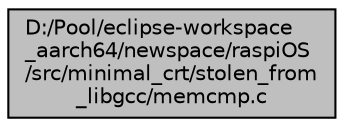 digraph "D:/Pool/eclipse-workspace_aarch64/newspace/raspiOS/src/minimal_crt/stolen_from_libgcc/memcmp.c"
{
  edge [fontname="Helvetica",fontsize="10",labelfontname="Helvetica",labelfontsize="10"];
  node [fontname="Helvetica",fontsize="10",shape=record];
  Node3907 [label="D:/Pool/eclipse-workspace\l_aarch64/newspace/raspiOS\l/src/minimal_crt/stolen_from\l_libgcc/memcmp.c",height=0.2,width=0.4,color="black", fillcolor="grey75", style="filled", fontcolor="black"];
}
